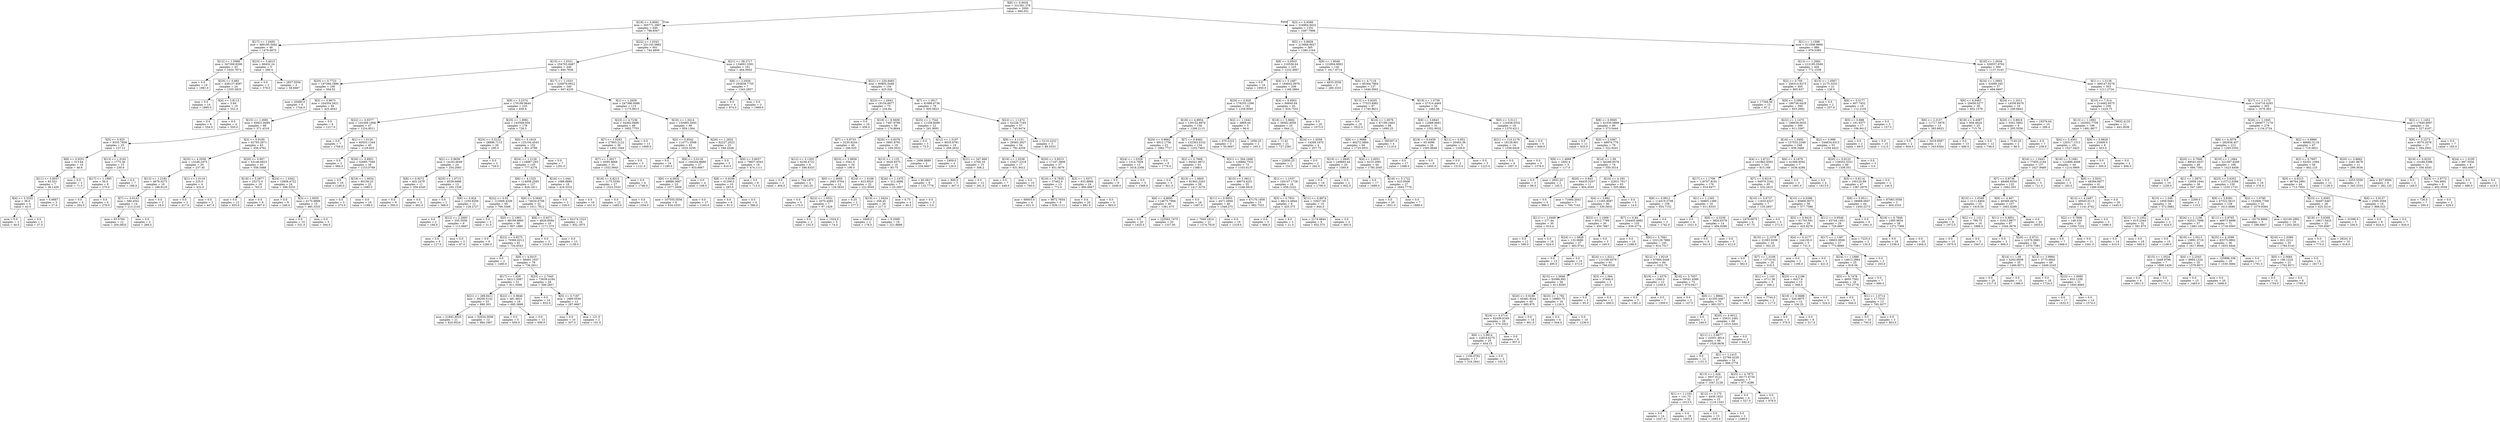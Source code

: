 digraph Tree {
node [shape=box] ;
0 [label="X[8] <= 0.9434\nmse = 331591.378\nsamples = 2000\nvalue = 994.031"] ;
1 [label="X[18] <= 3.8092\nmse = 305771.2907\nsamples = 649\nvalue = 798.8567"] ;
0 -> 1 [labeldistance=2.5, labelangle=45, headlabel="True"] ;
2 [label="X[17] <= 1.0495\nmse = 489185.5482\nsamples = 48\nvalue = 1479.6875"] ;
1 -> 2 ;
3 [label="X[12] <= 1.5988\nmse = 347268.8296\nsamples = 43\nvalue = 1620.7674"] ;
2 -> 3 ;
4 [label="mse = 0.0\nsamples = 19\nvalue = 1981.0"] ;
3 -> 4 ;
5 [label="X[20] <= 0.885\nmse = 438127.4097\nsamples = 24\nvalue = 1335.5833"] ;
3 -> 5 ;
6 [label="mse = 0.0\nsamples = 14\nvalue = 1895.0"] ;
5 -> 6 ;
7 [label="X[4] <= 3.8113\nmse = 3.84\nsamples = 10\nvalue = 552.4"] ;
5 -> 7 ;
8 [label="mse = 0.0\nsamples = 6\nvalue = 554.0"] ;
7 -> 8 ;
9 [label="mse = 0.0\nsamples = 4\nvalue = 550.0"] ;
7 -> 9 ;
10 [label="X[23] <= 3.4015\nmse = 66432.24\nsamples = 5\nvalue = 266.4"] ;
2 -> 10 ;
11 [label="mse = 0.0\nsamples = 2\nvalue = 578.0"] ;
10 -> 11 ;
12 [label="mse = 2837.5556\nsamples = 3\nvalue = 58.6667"] ;
10 -> 12 ;
13 [label="X[22] <= 1.0343\nmse = 251145.0882\nsamples = 601\nvalue = 744.4809"] ;
1 -> 13 ;
14 [label="X[15] <= 1.0321\nmse = 254703.6487\nsamples = 440\nvalue = 846.7636"] ;
13 -> 14 ;
15 [label="X[20] <= 0.7723\nmse = 197384.1896\nsamples = 100\nvalue = 504.52"] ;
14 -> 15 ;
16 [label="mse = 20480.0\nsamples = 6\nvalue = 1744.0"] ;
15 -> 16 ;
17 [label="X[5] <= 0.9673\nmse = 104354.2621\nsamples = 94\nvalue = 425.4043"] ;
15 -> 17 ;
18 [label="X[15] <= 1.0081\nmse = 65831.9499\nsamples = 88\nvalue = 371.4318"] ;
17 -> 18 ;
19 [label="X[5] <= 0.925\nmse = 9333.7856\nsamples = 25\nvalue = 157.12"] ;
18 -> 19 ;
20 [label="X[8] <= 0.9251\nmse = 313.64\nsamples = 10\nvalue = 46.6"] ;
19 -> 20 ;
21 [label="X[11] <= 0.8557\nmse = 83.551\nsamples = 7\nvalue = 36.1429"] ;
20 -> 21 ;
22 [label="X[4] <= 5.3332\nmse = 36.0\nsamples = 4\nvalue = 43.0"] ;
21 -> 22 ;
23 [label="mse = 0.0\nsamples = 2\nvalue = 49.0"] ;
22 -> 23 ;
24 [label="mse = 0.0\nsamples = 2\nvalue = 37.0"] ;
22 -> 24 ;
25 [label="mse = 0.6667\nsamples = 3\nvalue = 27.0"] ;
21 -> 25 ;
26 [label="mse = 0.0\nsamples = 3\nvalue = 71.0"] ;
20 -> 26 ;
27 [label="X[13] <= 1.0191\nmse = 1775.36\nsamples = 15\nvalue = 230.8"] ;
19 -> 27 ;
28 [label="X[17] <= 1.1995\nmse = 36.0\nsamples = 8\nvalue = 270.0"] ;
27 -> 28 ;
29 [label="mse = 0.0\nsamples = 4\nvalue = 264.0"] ;
28 -> 29 ;
30 [label="mse = 0.0\nsamples = 4\nvalue = 276.0"] ;
28 -> 30 ;
31 [label="mse = 0.0\nsamples = 7\nvalue = 186.0"] ;
27 -> 31 ;
32 [label="X[3] <= 0.9185\nmse = 62793.2971\nsamples = 63\nvalue = 456.4762"] ;
18 -> 32 ;
33 [label="X[25] <= 4.3558\nmse = 13248.2475\nsamples = 20\nvalue = 237.45"] ;
32 -> 33 ;
34 [label="X[13] <= 1.2182\nmse = 4676.0273\nsamples = 16\nvalue = 188.8125"] ;
33 -> 34 ;
35 [label="X[7] <= 0.9143\nmse = 580.4541\nsamples = 14\nvalue = 213.2143"] ;
34 -> 35 ;
36 [label="mse = 93.5764\nsamples = 12\nvalue = 204.0833"] ;
35 -> 36 ;
37 [label="mse = 0.0\nsamples = 2\nvalue = 268.0"] ;
35 -> 37 ;
38 [label="mse = 0.0\nsamples = 2\nvalue = 18.0"] ;
34 -> 38 ;
39 [label="X[1] <= 1.0116\nmse = 225.0\nsamples = 4\nvalue = 432.0"] ;
33 -> 39 ;
40 [label="mse = 0.0\nsamples = 2\nvalue = 417.0"] ;
39 -> 40 ;
41 [label="mse = 0.0\nsamples = 2\nvalue = 447.0"] ;
39 -> 41 ;
42 [label="X[20] <= 0.907\nmse = 53146.6923\nsamples = 43\nvalue = 558.3488"] ;
32 -> 42 ;
43 [label="X[18] <= 5.5877\nmse = 25272.0\nsamples = 19\nvalue = 763.0"] ;
42 -> 43 ;
44 [label="mse = 0.0\nsamples = 13\nvalue = 655.0"] ;
43 -> 44 ;
45 [label="mse = 0.0\nsamples = 6\nvalue = 997.0"] ;
43 -> 45 ;
46 [label="X[24] <= 1.0342\nmse = 15808.4722\nsamples = 24\nvalue = 396.3333"] ;
42 -> 46 ;
47 [label="mse = 0.0\nsamples = 9\nvalue = 248.0"] ;
46 -> 47 ;
48 [label="X[3] <= 1.0055\nmse = 4170.8889\nsamples = 15\nvalue = 485.3333"] ;
46 -> 48 ;
49 [label="mse = 0.0\nsamples = 10\nvalue = 531.0"] ;
48 -> 49 ;
50 [label="mse = 0.0\nsamples = 5\nvalue = 394.0"] ;
48 -> 50 ;
51 [label="mse = 0.0\nsamples = 6\nvalue = 1217.0"] ;
17 -> 51 ;
52 [label="X[17] <= 1.1033\nmse = 226979.6912\nsamples = 340\nvalue = 947.4235"] ;
14 -> 52 ;
53 [label="X[9] <= 3.2374\nmse = 176199.9644\nsamples = 225\nvalue = 830.6"] ;
52 -> 53 ;
54 [label="X[22] <= 0.9377\nmse = 103309.1906\nsamples = 47\nvalue = 1224.8511"] ;
53 -> 54 ;
55 [label="mse = 0.0\nsamples = 7\nvalue = 1769.0"] ;
54 -> 55 ;
56 [label="X[1] <= 1.0126\nmse = 60503.1344\nsamples = 40\nvalue = 1129.625"] ;
54 -> 56 ;
57 [label="mse = 0.0\nsamples = 2\nvalue = 684.0"] ;
56 -> 57 ;
58 [label="X[26] <= 0.8951\nmse = 52685.7569\nsamples = 38\nvalue = 1153.0789"] ;
56 -> 58 ;
59 [label="mse = 0.0\nsamples = 16\nvalue = 1246.0"] ;
58 -> 59 ;
60 [label="X[19] <= 1.0034\nmse = 80156.25\nsamples = 22\nvalue = 1085.5"] ;
58 -> 60 ;
61 [label="mse = 0.0\nsamples = 3\nvalue = 373.0"] ;
60 -> 61 ;
62 [label="mse = 0.0\nsamples = 19\nvalue = 1198.0"] ;
60 -> 62 ;
63 [label="X[25] <= 1.9981\nmse = 143568.059\nsamples = 178\nvalue = 726.5"] ;
53 -> 63 ;
64 [label="X[23] <= 5.5122\nmse = 28896.7115\nsamples = 26\nvalue = 290.5"] ;
63 -> 64 ;
65 [label="X[2] <= 0.9658\nmse = 14182.6649\nsamples = 24\nvalue = 254.2083"] ;
64 -> 65 ;
66 [label="X[8] <= 0.9272\nmse = 402.2479\nsamples = 11\nvalue = 359.4545"] ;
65 -> 66 ;
67 [label="mse = 0.0\nsamples = 9\nvalue = 350.0"] ;
66 -> 67 ;
68 [label="mse = 0.0\nsamples = 2\nvalue = 402.0"] ;
66 -> 68 ;
69 [label="X[25] <= 1.0713\nmse = 8539.6686\nsamples = 13\nvalue = 165.1538"] ;
65 -> 69 ;
70 [label="mse = 0.0\nsamples = 2\nvalue = 368.0"] ;
69 -> 70 ;
71 [label="X[8] <= 0.924\nmse = 1250.9256\nsamples = 11\nvalue = 128.2727"] ;
69 -> 71 ;
72 [label="mse = 0.0\nsamples = 2\nvalue = 194.0"] ;
71 -> 72 ;
73 [label="X[12] <= 2.2693\nmse = 355.5556\nsamples = 9\nvalue = 113.6667"] ;
71 -> 73 ;
74 [label="mse = 0.0\nsamples = 6\nvalue = 127.0"] ;
73 -> 74 ;
75 [label="mse = 0.0\nsamples = 3\nvalue = 87.0"] ;
73 -> 75 ;
76 [label="mse = 0.0\nsamples = 2\nvalue = 726.0"] ;
64 -> 76 ;
77 [label="X[0] <= 5.1919\nmse = 125104.4543\nsamples = 152\nvalue = 801.0789"] ;
63 -> 77 ;
78 [label="X[24] <= 1.2128\nmse = 118997.293\nsamples = 145\nvalue = 777.4276"] ;
77 -> 78 ;
79 [label="X[6] <= 4.1325\nmse = 114958.2585\nsamples = 127\nvalue = 828.1811"] ;
78 -> 79 ;
80 [label="X[22] <= 0.92\nmse = 113568.4339\nsamples = 95\nvalue = 766.3368"] ;
79 -> 80 ;
81 [label="mse = 0.0\nsamples = 5\nvalue = 31.0"] ;
80 -> 81 ;
82 [label="X[0] <= 2.1983\nmse = 88168.8865\nsamples = 90\nvalue = 807.1889"] ;
80 -> 82 ;
83 [label="mse = 0.0\nsamples = 9\nvalue = 1280.0"] ;
82 -> 83 ;
84 [label="X[22] <= 0.9275\nmse = 70366.6212\nsamples = 81\nvalue = 754.6543"] ;
82 -> 84 ;
85 [label="mse = 0.0\nsamples = 2\nvalue = 1480.0"] ;
84 -> 85 ;
86 [label="X[9] <= 4.3015\nmse = 58491.1937\nsamples = 79\nvalue = 736.2911"] ;
84 -> 86 ;
87 [label="X[17] <= 1.029\nmse = 34211.3087\nsamples = 51\nvalue = 811.5098"] ;
86 -> 87 ;
88 [label="X[21] <= 289.8411\nmse = 39200.5142\nsamples = 33\nvalue = 880.303"] ;
87 -> 88 ;
89 [label="mse = 21842.9025\nsamples = 21\nvalue = 820.9524"] ;
88 -> 89 ;
90 [label="mse = 52624.3056\nsamples = 12\nvalue = 984.1667"] ;
88 -> 90 ;
91 [label="X[22] <= 0.9646\nmse = 481.6821\nsamples = 18\nvalue = 685.3889"] ;
87 -> 91 ;
92 [label="mse = 0.0\nsamples = 5\nvalue = 650.0"] ;
91 -> 92 ;
93 [label="mse = 0.0\nsamples = 13\nvalue = 699.0"] ;
91 -> 93 ;
94 [label="X[23] <= 2.7045\nmse = 73639.4184\nsamples = 28\nvalue = 599.2857"] ;
86 -> 94 ;
95 [label="mse = 0.0\nsamples = 16\nvalue = 833.0"] ;
94 -> 95 ;
96 [label="X[5] <= 0.7187\nmse = 1889.0556\nsamples = 12\nvalue = 287.6667"] ;
94 -> 96 ;
97 [label="mse = 0.0\nsamples = 10\nvalue = 307.0"] ;
96 -> 97 ;
98 [label="mse = 121.0\nsamples = 2\nvalue = 191.0"] ;
96 -> 98 ;
99 [label="X[6] <= 5.5845\nmse = 74020.6709\nsamples = 32\nvalue = 1011.7812"] ;
79 -> 99 ;
100 [label="X[8] <= 0.9371\nmse = 4826.8594\nsamples = 16\nvalue = 1171.375"] ;
99 -> 100 ;
101 [label="mse = 0.0\nsamples = 3\nvalue = 1316.0"] ;
100 -> 101 ;
102 [label="mse = 0.0\nsamples = 13\nvalue = 1138.0"] ;
100 -> 102 ;
103 [label="mse = 92274.1523\nsamples = 16\nvalue = 852.1875"] ;
99 -> 103 ;
104 [label="X[16] <= 1.044\nmse = 1088.8889\nsamples = 18\nvalue = 419.3333"] ;
78 -> 104 ;
105 [label="mse = 0.0\nsamples = 2\nvalue = 326.0"] ;
104 -> 105 ;
106 [label="mse = 0.0\nsamples = 16\nvalue = 431.0"] ;
104 -> 106 ;
107 [label="mse = 0.0\nsamples = 7\nvalue = 1291.0"] ;
77 -> 107 ;
108 [label="X[1] <= 1.2659\nmse = 247386.0086\nsamples = 115\nvalue = 1175.9913"] ;
52 -> 108 ;
109 [label="X[23] <= 4.7236\nmse = 54362.9496\nsamples = 49\nvalue = 1602.7755"] ;
108 -> 109 ;
110 [label="X[7] <= 1.0283\nmse = 27903.2122\nsamples = 36\nvalue = 1492.1944"] ;
109 -> 110 ;
111 [label="X[7] <= 1.0017\nmse = 6595.8668\nsamples = 31\nvalue = 1552.0645"] ;
110 -> 111 ;
112 [label="X[18] <= 6.8213\nmse = 1175.5556\nsamples = 27\nvalue = 1523.3333"] ;
111 -> 112 ;
113 [label="mse = 0.0\nsamples = 12\nvalue = 1485.0"] ;
112 -> 113 ;
114 [label="mse = 0.0\nsamples = 15\nvalue = 1554.0"] ;
112 -> 114 ;
115 [label="mse = 0.0\nsamples = 4\nvalue = 1746.0"] ;
111 -> 115 ;
116 [label="mse = 0.0\nsamples = 5\nvalue = 1121.0"] ;
110 -> 116 ;
117 [label="mse = 0.0\nsamples = 13\nvalue = 1909.0"] ;
109 -> 117 ;
118 [label="X[16] <= 1.0414\nmse = 155065.2693\nsamples = 66\nvalue = 859.1364"] ;
108 -> 118 ;
119 [label="X[5] <= 0.8542\nmse = 114771.0568\nsamples = 43\nvalue = 1025.3256"] ;
118 -> 119 ;
120 [label="mse = 0.0\nsamples = 16\nvalue = 1180.0"] ;
119 -> 120 ;
121 [label="X[6] <= 5.0118\nmse = 160204.8889\nsamples = 27\nvalue = 933.6667"] ;
119 -> 121 ;
122 [label="X[6] <= 4.0932\nmse = 48886.3667\nsamples = 23\nvalue = 1077.2609"] ;
121 -> 122 ;
123 [label="mse = 107555.5556\nsamples = 6\nvalue = 834.3333"] ;
122 -> 123 ;
124 [label="mse = 0.0\nsamples = 17\nvalue = 1163.0"] ;
122 -> 124 ;
125 [label="mse = 0.0\nsamples = 4\nvalue = 108.0"] ;
121 -> 125 ;
126 [label="X[26] <= 1.2632\nmse = 82227.2023\nsamples = 23\nvalue = 548.4348"] ;
118 -> 126 ;
127 [label="mse = 0.0\nsamples = 5\nvalue = 816.0"] ;
126 -> 127 ;
128 [label="X[9] <= 5.6037\nmse = 79657.6543\nsamples = 18\nvalue = 474.1111"] ;
126 -> 128 ;
129 [label="X[8] <= 0.9189\nmse = 61206.0\nsamples = 10\nvalue = 283.0"] ;
128 -> 129 ;
130 [label="mse = 0.0\nsamples = 6\nvalue = 81.0"] ;
129 -> 130 ;
131 [label="mse = 0.0\nsamples = 4\nvalue = 586.0"] ;
129 -> 131 ;
132 [label="mse = 0.0\nsamples = 8\nvalue = 713.0"] ;
128 -> 132 ;
133 [label="X[21] <= 58.2717\nmse = 134691.3391\nsamples = 161\nvalue = 464.9503"] ;
13 -> 133 ;
134 [label="X[6] <= 2.0456\nmse = 293638.7755\nsamples = 7\nvalue = 1343.2857"] ;
133 -> 134 ;
135 [label="mse = 0.0\nsamples = 4\nvalue = 874.0"] ;
134 -> 135 ;
136 [label="mse = 0.0\nsamples = 3\nvalue = 1969.0"] ;
134 -> 136 ;
137 [label="X[21] <= 220.8483\nmse = 90805.5448\nsamples = 154\nvalue = 425.026"] ;
133 -> 137 ;
138 [label="X[23] <= 1.2843\nmse = 19154.6677\nsamples = 75\nvalue = 234.84"] ;
137 -> 138 ;
139 [label="mse = 0.0\nsamples = 16\nvalue = 456.0"] ;
138 -> 139 ;
140 [label="X[18] <= 8.5609\nmse = 7487.8799\nsamples = 59\nvalue = 174.8644"] ;
138 -> 140 ;
141 [label="X[7] <= 0.8733\nmse = 5230.8244\nsamples = 40\nvalue = 206.025"] ;
140 -> 141 ;
142 [label="X[12] <= 3.1305\nmse = 6238.4722\nsamples = 6\nvalue = 296.8333"] ;
141 -> 142 ;
143 [label="mse = 0.0\nsamples = 2\nvalue = 404.0"] ;
142 -> 143 ;
144 [label="mse = 744.1875\nsamples = 4\nvalue = 243.25"] ;
142 -> 144 ;
145 [label="X[23] <= 3.9858\nmse = 3341.0\nsamples = 34\nvalue = 190.0"] ;
141 -> 145 ;
146 [label="X[0] <= 1.0005\nmse = 2681.0764\nsamples = 12\nvalue = 129.5833"] ;
145 -> 146 ;
147 [label="mse = 0.0\nsamples = 5\nvalue = 175.0"] ;
146 -> 147 ;
148 [label="X[22] <= 1.0551\nmse = 2070.4082\nsamples = 7\nvalue = 97.1429"] ;
146 -> 148 ;
149 [label="mse = 0.0\nsamples = 2\nvalue = 155.0"] ;
148 -> 149 ;
150 [label="mse = 1024.0\nsamples = 5\nvalue = 74.0"] ;
148 -> 150 ;
151 [label="X[16] <= 1.0106\nmse = 623.9525\nsamples = 22\nvalue = 222.9545"] ;
145 -> 151 ;
152 [label="mse = 6.25\nsamples = 2\nvalue = 277.5"] ;
151 -> 152 ;
153 [label="X[19] <= 1.0424\nmse = 358.45\nsamples = 20\nvalue = 217.5"] ;
151 -> 153 ;
154 [label="mse = 1849.0\nsamples = 2\nvalue = 178.0"] ;
153 -> 154 ;
155 [label="mse = 0.2099\nsamples = 18\nvalue = 221.8889"] ;
153 -> 155 ;
156 [label="X[20] <= 0.8378\nmse = 5891.8781\nsamples = 19\nvalue = 109.2632"] ;
140 -> 156 ;
157 [label="X[13] <= 1.135\nmse = 3026.9375\nsamples = 16\nvalue = 85.75"] ;
156 -> 157 ;
158 [label="X[26] <= 1.1475\nmse = 312.4898\nsamples = 7\nvalue = 25.2857"] ;
157 -> 158 ;
159 [label="mse = 6.75\nsamples = 4\nvalue = 40.5"] ;
158 -> 159 ;
160 [label="mse = 0.0\nsamples = 3\nvalue = 5.0"] ;
158 -> 160 ;
161 [label="mse = 83.0617\nsamples = 9\nvalue = 132.7778"] ;
157 -> 161 ;
162 [label="mse = 2496.8889\nsamples = 3\nvalue = 234.6667"] ;
156 -> 162 ;
163 [label="X[7] <= 1.0017\nmse = 91888.6736\nsamples = 79\nvalue = 605.5823"] ;
137 -> 163 ;
164 [label="X[25] <= 1.7542\nmse = 11338.8099\nsamples = 22\nvalue = 241.9091"] ;
163 -> 164 ;
165 [label="mse = 0.0\nsamples = 3\nvalue = 75.0"] ;
164 -> 165 ;
166 [label="X[12] <= 1.5197\nmse = 8035.8781\nsamples = 19\nvalue = 268.2632"] ;
164 -> 166 ;
167 [label="mse = 2409.0\nsamples = 4\nvalue = 126.0"] ;
166 -> 167 ;
168 [label="X[21] <= 347.669\nmse = 2700.16\nsamples = 15\nvalue = 306.2"] ;
166 -> 168 ;
169 [label="mse = 800.0\nsamples = 3\nvalue = 407.0"] ;
168 -> 169 ;
170 [label="mse = 0.0\nsamples = 12\nvalue = 281.0"] ;
168 -> 170 ;
171 [label="X[22] <= 1.1472\nmse = 52228.7165\nsamples = 57\nvalue = 745.9474"] ;
163 -> 171 ;
172 [label="X[9] <= 4.1131\nmse = 29563.3927\nsamples = 54\nvalue = 782.4259"] ;
171 -> 172 ;
173 [label="X[19] <= 1.0338\nmse = 23427.2318\nsamples = 17\nvalue = 631.9412"] ;
172 -> 173 ;
174 [label="mse = 0.0\nsamples = 7\nvalue = 449.0"] ;
173 -> 174 ;
175 [label="mse = 0.0\nsamples = 10\nvalue = 760.0"] ;
173 -> 175 ;
176 [label="X[20] <= 0.8515\nmse = 17197.3806\nsamples = 37\nvalue = 851.5676"] ;
172 -> 176 ;
177 [label="X[10] <= 6.7835\nmse = 37462.0\nsamples = 13\nvalue = 772.0"] ;
176 -> 177 ;
178 [label="mse = 66603.0\nsamples = 4\nvalue = 621.0"] ;
177 -> 178 ;
179 [label="mse = 9872.7654\nsamples = 9\nvalue = 839.1111"] ;
177 -> 179 ;
180 [label="X[3] <= 1.0371\nmse = 933.8889\nsamples = 24\nvalue = 894.6667"] ;
176 -> 180 ;
181 [label="mse = 0.0\nsamples = 20\nvalue = 881.0"] ;
180 -> 181 ;
182 [label="mse = 0.0\nsamples = 4\nvalue = 963.0"] ;
180 -> 182 ;
183 [label="mse = 5110.2222\nsamples = 3\nvalue = 89.3333"] ;
171 -> 183 ;
184 [label="X[3] <= 0.9388\nmse = 316904.9432\nsamples = 1351\nvalue = 1087.7898"] ;
0 -> 184 [labeldistance=2.5, labelangle=-45, headlabel="False"] ;
185 [label="X[5] <= 0.8928\nmse = 215668.6627\nsamples = 365\nvalue = 1380.2164"] ;
184 -> 185 ;
186 [label="X[8] <= 0.9503\nmse = 216536.64\nsamples = 225\nvalue = 1232.4667"] ;
185 -> 186 ;
187 [label="mse = 0.0\nsamples = 19\nvalue = 1950.0"] ;
186 -> 187 ;
188 [label="X[4] <= 5.1687\nmse = 184642.0976\nsamples = 206\nvalue = 1166.2864"] ;
186 -> 188 ;
189 [label="X[20] <= 0.928\nmse = 178255.1596\nsamples = 161\nvalue = 1258.9565"] ;
188 -> 189 ;
190 [label="X[18] <= 4.8954\nmse = 139152.8976\nsamples = 156\nvalue = 1296.2115"] ;
189 -> 190 ;
191 [label="X[20] <= 0.8662\nmse = 6912.1756\nsamples = 22\nvalue = 1682.7727"] ;
190 -> 191 ;
192 [label="X[24] <= 1.0328\nmse = 1514.7929\nsamples = 13\nvalue = 1618.2308"] ;
191 -> 192 ;
193 [label="mse = 0.0\nsamples = 8\nvalue = 1649.0"] ;
192 -> 193 ;
194 [label="mse = 0.0\nsamples = 5\nvalue = 1569.0"] ;
192 -> 194 ;
195 [label="mse = 0.0\nsamples = 9\nvalue = 1776.0"] ;
191 -> 195 ;
196 [label="X[7] <= 0.8482\nmse = 132303.0102\nsamples = 134\nvalue = 1232.7463"] ;
190 -> 196 ;
197 [label="X[2] <= 0.7668\nmse = 94541.9672\nsamples = 61\nvalue = 1388.0"] ;
196 -> 197 ;
198 [label="mse = 0.0\nsamples = 3\nvalue = 821.0"] ;
197 -> 198 ;
199 [label="X[15] <= 1.0605\nmse = 81943.2203\nsamples = 58\nvalue = 1417.3276"] ;
197 -> 199 ;
200 [label="X[6] <= 4.8695\nmse = 114675.7994\nsamples = 40\nvalue = 1381.475"] ;
199 -> 200 ;
201 [label="mse = 0.0\nsamples = 20\nvalue = 1425.0"] ;
200 -> 201 ;
202 [label="mse = 225562.7475\nsamples = 20\nvalue = 1337.95"] ;
200 -> 202 ;
203 [label="mse = 0.0\nsamples = 18\nvalue = 1497.0"] ;
199 -> 203 ;
204 [label="X[21] <= 304.1668\nmse = 126884.7532\nsamples = 73\nvalue = 1103.0137"] ;
196 -> 204 ;
205 [label="X[15] <= 1.0812\nmse = 48074.4251\nsamples = 55\nvalue = 1248.5818"] ;
204 -> 205 ;
206 [label="X[11] <= 0.9853\nmse = 4471.4994\nsamples = 40\nvalue = 1348.275"] ;
205 -> 206 ;
207 [label="mse = 7040.1814\nsamples = 21\nvalue = 1374.7619"] ;
206 -> 207 ;
208 [label="mse = 0.0\nsamples = 19\nvalue = 1319.0"] ;
206 -> 208 ;
209 [label="mse = 67170.1956\nsamples = 15\nvalue = 982.7333"] ;
205 -> 209 ;
210 [label="X[1] <= 1.1537\nmse = 105107.1728\nsamples = 18\nvalue = 658.2222"] ;
204 -> 210 ;
211 [label="X[5] <= 0.7931\nmse = 98114.4844\nsamples = 8\nvalue = 425.375"] ;
210 -> 211 ;
212 [label="mse = 0.0\nsamples = 5\nvalue = 668.0"] ;
211 -> 212 ;
213 [label="mse = 8.0\nsamples = 3\nvalue = 21.0"] ;
211 -> 213 ;
214 [label="X[11] <= 0.9874\nmse = 32627.65\nsamples = 10\nvalue = 844.5"] ;
210 -> 214 ;
215 [label="mse = 2174.4844\nsamples = 8\nvalue = 932.375"] ;
214 -> 215 ;
216 [label="mse = 0.0\nsamples = 2\nvalue = 493.0"] ;
214 -> 216 ;
217 [label="X[2] <= 1.1642\nmse = 3869.44\nsamples = 5\nvalue = 96.6"] ;
189 -> 217 ;
218 [label="mse = 470.2222\nsamples = 3\nvalue = 50.6667"] ;
217 -> 218 ;
219 [label="mse = 1056.25\nsamples = 2\nvalue = 165.5"] ;
217 -> 219 ;
220 [label="X[4] <= 6.6002\nmse = 66840.64\nsamples = 45\nvalue = 834.7333"] ;
188 -> 220 ;
221 [label="X[18] <= 5.6662\nmse = 38562.9056\nsamples = 25\nvalue = 644.12"] ;
220 -> 221 ;
222 [label="mse = 11.61\nsamples = 21\nvalue = 727.2381"] ;
221 -> 222 ;
223 [label="X[24] <= 1.0559\nmse = 14268.1875\nsamples = 4\nvalue = 207.75"] ;
221 -> 223 ;
224 [label="mse = 22650.25\nsamples = 2\nvalue = 153.5"] ;
223 -> 224 ;
225 [label="mse = 0.0\nsamples = 2\nvalue = 262.0"] ;
223 -> 225 ;
226 [label="mse = 0.0\nsamples = 20\nvalue = 1073.0"] ;
220 -> 226 ;
227 [label="X[9] <= 1.8048\nmse = 122804.9063\nsamples = 140\nvalue = 1617.6714"] ;
185 -> 227 ;
228 [label="mse = 4933.5556\nsamples = 3\nvalue = 280.3333"] ;
227 -> 228 ;
229 [label="X[4] <= 4.7118\nmse = 85364.7864\nsamples = 137\nvalue = 1646.9562"] ;
227 -> 229 ;
230 [label="X[13] <= 0.8205\nmse = 77323.4982\nsamples = 87\nvalue = 1740.8621"] ;
229 -> 230 ;
231 [label="mse = 0.0\nsamples = 19\nvalue = 1922.0"] ;
230 -> 231 ;
232 [label="X[16] <= 1.0076\nmse = 87199.2463\nsamples = 68\nvalue = 1690.25"] ;
230 -> 232 ;
233 [label="X[9] <= 1.9688\nmse = 46272.3884\nsamples = 64\nvalue = 1725.9531"] ;
232 -> 233 ;
234 [label="X[19] <= 1.0845\nmse = 109693.44\nsamples = 20\nvalue = 1595.6"] ;
233 -> 234 ;
235 [label="mse = 0.0\nsamples = 18\nvalue = 1706.0"] ;
234 -> 235 ;
236 [label="mse = 0.0\nsamples = 2\nvalue = 602.0"] ;
234 -> 236 ;
237 [label="X[4] <= 2.6051\nmse = 6210.2991\nsamples = 44\nvalue = 1785.2045"] ;
233 -> 237 ;
238 [label="mse = 0.0\nsamples = 17\nvalue = 1689.0"] ;
237 -> 238 ;
239 [label="X[18] <= 5.1722\nmse = 623.9506\nsamples = 27\nvalue = 1845.7778"] ;
237 -> 239 ;
240 [label="mse = 0.0\nsamples = 20\nvalue = 1831.0"] ;
239 -> 240 ;
241 [label="mse = 0.0\nsamples = 7\nvalue = 1888.0"] ;
239 -> 241 ;
242 [label="mse = 395307.0\nsamples = 4\nvalue = 1119.0"] ;
232 -> 242 ;
243 [label="X[19] <= 1.0758\nmse = 57314.4464\nsamples = 50\nvalue = 1483.56"] ;
229 -> 243 ;
244 [label="X[9] <= 5.6843\nmse = 12088.6681\nsamples = 31\nvalue = 1552.9032"] ;
243 -> 244 ;
245 [label="X[18] <= 8.0459\nmse = 65.4098\nsamples = 26\nvalue = 1593.8846"] ;
244 -> 245 ;
246 [label="mse = 0.0\nsamples = 17\nvalue = 1588.0"] ;
245 -> 246 ;
247 [label="mse = 0.0\nsamples = 9\nvalue = 1605.0"] ;
245 -> 247 ;
248 [label="X[11] <= 0.952\nmse = 20463.36\nsamples = 5\nvalue = 1339.8"] ;
244 -> 248 ;
249 [label="mse = 0.0\nsamples = 2\nvalue = 1515.0"] ;
248 -> 249 ;
250 [label="mse = 0.0\nsamples = 3\nvalue = 1223.0"] ;
248 -> 250 ;
251 [label="X[0] <= 3.5111\nmse = 110458.0332\nsamples = 19\nvalue = 1370.4211"] ;
243 -> 251 ;
252 [label="X[21] <= 110.2178\nmse = 18128.801\nsamples = 14\nvalue = 1556.6429"] ;
251 -> 252 ;
253 [label="mse = 0.0\nsamples = 9\nvalue = 1657.0"] ;
252 -> 253 ;
254 [label="mse = 0.0\nsamples = 5\nvalue = 1376.0"] ;
252 -> 254 ;
255 [label="mse = 0.0\nsamples = 5\nvalue = 849.0"] ;
251 -> 255 ;
256 [label="X[1] <= 1.1598\nmse = 311006.9666\nsamples = 986\nvalue = 979.5385"] ;
184 -> 256 ;
257 [label="X[13] <= 1.2662\nmse = 212195.0549\nsamples = 426\nvalue = 772.1338"] ;
256 -> 257 ;
258 [label="X[2] <= 0.759\nmse = 200314.9275\nsamples = 405\nvalue = 805.637"] ;
257 -> 258 ;
259 [label="mse = 17346.56\nsamples = 15\nvalue = 87.2"] ;
258 -> 259 ;
260 [label="X[9] <= 3.0962\nmse = 186736.6429\nsamples = 390\nvalue = 833.2692"] ;
258 -> 260 ;
261 [label="X[8] <= 0.9565\nmse = 61030.0869\nsamples = 90\nvalue = 573.0444"] ;
260 -> 261 ;
262 [label="mse = 0.0\nsamples = 11\nvalue = 933.0"] ;
261 -> 262 ;
263 [label="X[0] <= 2.0367\nmse = 48974.779\nsamples = 79\nvalue = 522.9241"] ;
261 -> 263 ;
264 [label="X[9] <= 1.4668\nmse = 1602.4\nsamples = 5\nvalue = 117.0"] ;
263 -> 264 ;
265 [label="mse = 0.0\nsamples = 3\nvalue = 98.0"] ;
264 -> 265 ;
266 [label="mse = 2652.25\nsamples = 2\nvalue = 145.5"] ;
264 -> 266 ;
267 [label="X[14] <= 1.09\nmse = 40289.9576\nsamples = 74\nvalue = 550.3514"] ;
263 -> 267 ;
268 [label="X[20] <= 0.843\nmse = 64435.5207\nsamples = 11\nvalue = 804.4545"] ;
267 -> 268 ;
269 [label="mse = 0.0\nsamples = 4\nvalue = 986.0"] ;
268 -> 269 ;
270 [label="mse = 71660.2041\nsamples = 7\nvalue = 700.7143"] ;
268 -> 270 ;
271 [label="X[10] <= 4.183\nmse = 22831.7617\nsamples = 63\nvalue = 505.9841"] ;
267 -> 271 ;
272 [label="X[4] <= 3.862\nmse = 11265.8097\nsamples = 60\nvalue = 530.5833"] ;
271 -> 272 ;
273 [label="X[11] <= 1.0408\nmse = 277.44\nsamples = 30\nvalue = 610.4"] ;
272 -> 273 ;
274 [label="mse = 0.0\nsamples = 12\nvalue = 590.0"] ;
273 -> 274 ;
275 [label="mse = 0.0\nsamples = 18\nvalue = 624.0"] ;
273 -> 275 ;
276 [label="X[22] <= 1.1069\nmse = 9512.7789\nsamples = 30\nvalue = 450.7667"] ;
272 -> 276 ;
277 [label="X[24] <= 1.0826\nmse = 132.0686\nsamples = 27\nvalue = 483.0741"] ;
276 -> 277 ;
278 [label="mse = 0.0\nsamples = 13\nvalue = 495.0"] ;
277 -> 278 ;
279 [label="mse = 0.0\nsamples = 14\nvalue = 472.0"] ;
277 -> 279 ;
280 [label="mse = 0.0\nsamples = 3\nvalue = 160.0"] ;
276 -> 280 ;
281 [label="mse = 0.0\nsamples = 3\nvalue = 14.0"] ;
271 -> 281 ;
282 [label="X[22] <= 1.1475\nmse = 198039.0033\nsamples = 300\nvalue = 911.3367"] ;
260 -> 282 ;
283 [label="X[16] <= 1.0492\nmse = 157533.2346\nsamples = 248\nvalue = 838.3468"] ;
282 -> 283 ;
284 [label="X[4] <= 2.8721\nmse = 141863.9393\nsamples = 241\nvalue = 815.166"] ;
283 -> 284 ;
285 [label="X[17] <= 1.1709\nmse = 118707.8191\nsamples = 176\nvalue = 919.6477"] ;
284 -> 285 ;
286 [label="X[8] <= 0.9912\nmse = 114419.5708\nsamples = 158\nvalue = 954.7152"] ;
285 -> 286 ;
287 [label="X[7] <= 0.84\nmse = 104405.4882\nsamples = 155\nvalue = 939.4774"] ;
286 -> 287 ;
288 [label="mse = 0.0\nsamples = 10\nvalue = 1298.0"] ;
287 -> 288 ;
289 [label="X[6] <= 3.7061\nmse = 102129.7866\nsamples = 145\nvalue = 914.7517"] ;
287 -> 289 ;
290 [label="X[24] <= 1.0211\nmse = 111108.4579\nsamples = 61\nvalue = 766.0328"] ;
289 -> 290 ;
291 [label="X[15] <= 1.0646\nmse = 92086.992\nsamples = 56\nvalue = 811.8393"] ;
290 -> 291 ;
292 [label="X[20] <= 0.9189\nmse = 65481.9244\nsamples = 40\nvalue = 685.975"] ;
291 -> 292 ;
293 [label="X[18] <= 4.5714\nmse = 62439.6169\nsamples = 26\nvalue = 570.1923"] ;
292 -> 293 ;
294 [label="X[6] <= 2.9814\nmse = 22819.6275\nsamples = 20\nvalue = 454.15"] ;
293 -> 294 ;
295 [label="mse = 1100.6782\nsamples = 17\nvalue = 516.2941"] ;
294 -> 295 ;
296 [label="mse = 0.0\nsamples = 3\nvalue = 102.0"] ;
294 -> 296 ;
297 [label="mse = 0.0\nsamples = 6\nvalue = 957.0"] ;
293 -> 297 ;
298 [label="mse = 0.0\nsamples = 14\nvalue = 901.0"] ;
292 -> 298 ;
299 [label="X[25] <= 1.782\nmse = 19983.75\nsamples = 16\nvalue = 1126.5"] ;
291 -> 299 ;
300 [label="mse = 0.0\nsamples = 6\nvalue = 944.0"] ;
299 -> 300 ;
301 [label="mse = 0.0\nsamples = 10\nvalue = 1236.0"] ;
299 -> 301 ;
302 [label="X[3] <= 1.064\nmse = 37446.0\nsamples = 5\nvalue = 253.0"] ;
290 -> 302 ;
303 [label="mse = 0.0\nsamples = 3\nvalue = 95.0"] ;
302 -> 303 ;
304 [label="mse = 0.0\nsamples = 2\nvalue = 490.0"] ;
302 -> 304 ;
305 [label="X[12] <= 1.9219\nmse = 67884.5446\nsamples = 84\nvalue = 1022.75"] ;
289 -> 305 ;
306 [label="X[19] <= 1.0279\nmse = 1260.0\nsamples = 12\nvalue = 1339.0"] ;
305 -> 306 ;
307 [label="mse = 0.0\nsamples = 5\nvalue = 1381.0"] ;
306 -> 307 ;
308 [label="mse = 0.0\nsamples = 7\nvalue = 1309.0"] ;
306 -> 308 ;
309 [label="X[18] <= 5.7057\nmse = 59541.4566\nsamples = 72\nvalue = 970.0417"] ;
305 -> 309 ;
310 [label="mse = 0.0\nsamples = 2\nvalue = 147.0"] ;
309 -> 310 ;
311 [label="X[0] <= 1.9964\nmse = 41335.4467\nsamples = 70\nvalue = 993.5571"] ;
309 -> 311 ;
312 [label="mse = 0.0\nsamples = 2\nvalue = 246.0"] ;
311 -> 312 ;
313 [label="X[20] <= 0.9012\nmse = 25631.2481\nsamples = 68\nvalue = 1015.5441"] ;
311 -> 313 ;
314 [label="X[11] <= 0.8677\nmse = 22051.4814\nsamples = 66\nvalue = 1026.8636"] ;
313 -> 314 ;
315 [label="mse = 0.0\nsamples = 12\nvalue = 1151.0"] ;
314 -> 315 ;
316 [label="X[1] <= 1.1415\nmse = 22766.4228\nsamples = 54\nvalue = 999.2778"] ;
314 -> 316 ;
317 [label="X[13] <= 1.026\nmse = 3937.9122\nsamples = 47\nvalue = 1047.2128"] ;
316 -> 317 ;
318 [label="X[1] <= 1.1102\nmse = 141.75\nsamples = 32\nvalue = 1013.5"] ;
317 -> 318 ;
319 [label="mse = 0.0\nsamples = 14\nvalue = 1027.0"] ;
318 -> 319 ;
320 [label="mse = 0.0\nsamples = 18\nvalue = 1003.0"] ;
318 -> 320 ;
321 [label="X[12] <= 3.175\nmse = 4439.1822\nsamples = 15\nvalue = 1119.1333"] ;
317 -> 321 ;
322 [label="mse = 0.0\nsamples = 13\nvalue = 1093.0"] ;
321 -> 322 ;
323 [label="mse = 0.0\nsamples = 2\nvalue = 1289.0"] ;
321 -> 323 ;
324 [label="X[25] <= 4.7875\nmse = 30171.6735\nsamples = 7\nvalue = 677.4286"] ;
316 -> 324 ;
325 [label="mse = 0.0\nsamples = 4\nvalue = 527.0"] ;
324 -> 325 ;
326 [label="mse = 0.0\nsamples = 3\nvalue = 878.0"] ;
324 -> 326 ;
327 [label="mse = 0.0\nsamples = 2\nvalue = 642.0"] ;
313 -> 327 ;
328 [label="mse = 0.0\nsamples = 3\nvalue = 1742.0"] ;
286 -> 328 ;
329 [label="X[1] <= 1.1305\nmse = 50805.1389\nsamples = 18\nvalue = 611.8333"] ;
285 -> 329 ;
330 [label="mse = 0.0\nsamples = 4\nvalue = 1021.0"] ;
329 -> 330 ;
331 [label="X[9] <= 4.3236\nmse = 3820.6378\nsamples = 14\nvalue = 494.9286"] ;
329 -> 331 ;
332 [label="mse = 0.0\nsamples = 9\nvalue = 541.0"] ;
331 -> 332 ;
333 [label="mse = 0.0\nsamples = 5\nvalue = 412.0"] ;
331 -> 333 ;
334 [label="X[7] <= 0.9219\nmse = 94970.3162\nsamples = 65\nvalue = 532.2615"] ;
284 -> 334 ;
335 [label="X[10] <= 5.6737\nmse = 11633.6327\nsamples = 7\nvalue = 155.2857"] ;
334 -> 335 ;
336 [label="mse = 2479.6875\nsamples = 4\nvalue = 67.75"] ;
335 -> 336 ;
337 [label="mse = 0.0\nsamples = 3\nvalue = 272.0"] ;
335 -> 337 ;
338 [label="X[10] <= 4.0396\nmse = 85806.9073\nsamples = 58\nvalue = 577.7586"] ;
334 -> 338 ;
339 [label="X[5] <= 0.9419\nmse = 61703.591\nsamples = 29\nvalue = 425.8276"] ;
338 -> 339 ;
340 [label="X[10] <= 2.1579\nmse = 21083.0208\nsamples = 24\nvalue = 362.25"] ;
339 -> 340 ;
341 [label="mse = 0.0\nsamples = 4\nvalue = 582.0"] ;
340 -> 341 ;
342 [label="X[7] <= 1.0108\nmse = 13710.01\nsamples = 20\nvalue = 318.3"] ;
340 -> 342 ;
343 [label="X[1] <= 1.103\nmse = 4711.36\nsamples = 5\nvalue = 166.2"] ;
342 -> 343 ;
344 [label="mse = 0.0\nsamples = 3\nvalue = 199.0"] ;
343 -> 344 ;
345 [label="mse = 7744.0\nsamples = 2\nvalue = 117.0"] ;
343 -> 345 ;
346 [label="X[25] <= 4.2186\nmse = 6427.6\nsamples = 15\nvalue = 369.0"] ;
342 -> 346 ;
347 [label="X[19] <= 0.9688\nmse = 526.6875\nsamples = 12\nvalue = 330.25"] ;
346 -> 347 ;
348 [label="mse = 0.0\nsamples = 3\nvalue = 370.0"] ;
347 -> 348 ;
349 [label="mse = 0.0\nsamples = 9\nvalue = 317.0"] ;
347 -> 349 ;
350 [label="mse = 0.0\nsamples = 3\nvalue = 524.0"] ;
346 -> 350 ;
351 [label="X[4] <= 6.3177\nmse = 144150.0\nsamples = 5\nvalue = 731.0"] ;
339 -> 351 ;
352 [label="mse = 0.0\nsamples = 2\nvalue = 1196.0"] ;
351 -> 352 ;
353 [label="mse = 0.0\nsamples = 3\nvalue = 421.0"] ;
351 -> 353 ;
354 [label="X[11] <= 0.9546\nmse = 63744.1451\nsamples = 29\nvalue = 729.6897"] ;
338 -> 354 ;
355 [label="X[17] <= 1.1367\nmse = 39603.9506\nsamples = 27\nvalue = 773.8889"] ;
354 -> 355 ;
356 [label="X[24] <= 1.1888\nmse = 14613.2864\nsamples = 25\nvalue = 819.56"] ;
355 -> 356 ;
357 [label="X[5] <= 0.7478\nmse = 4605.7562\nsamples = 18\nvalue = 753.2778"] ;
356 -> 357 ;
358 [label="mse = 0.0\nsamples = 5\nvalue = 644.0"] ;
357 -> 358 ;
359 [label="X[1] <= 1.0714\nmse = 17.7515\nsamples = 13\nvalue = 795.3077"] ;
357 -> 359 ;
360 [label="mse = 0.0\nsamples = 10\nvalue = 793.0"] ;
359 -> 360 ;
361 [label="mse = 0.0\nsamples = 3\nvalue = 803.0"] ;
359 -> 361 ;
362 [label="mse = 0.0\nsamples = 7\nvalue = 990.0"] ;
356 -> 362 ;
363 [label="mse = 0.0\nsamples = 2\nvalue = 203.0"] ;
355 -> 363 ;
364 [label="mse = 7225.0\nsamples = 2\nvalue = 133.0"] ;
354 -> 364 ;
365 [label="X[6] <= 4.1879\nmse = 41569.9592\nsamples = 7\nvalue = 1636.4286"] ;
283 -> 365 ;
366 [label="mse = 0.0\nsamples = 3\nvalue = 1401.0"] ;
365 -> 366 ;
367 [label="mse = 0.0\nsamples = 4\nvalue = 1813.0"] ;
365 -> 367 ;
368 [label="X[2] <= 0.999\nmse = 244634.6313\nsamples = 52\nvalue = 1259.4423"] ;
282 -> 368 ;
369 [label="X[20] <= 0.9122\nmse = 156552.5331\nsamples = 49\nvalue = 1336.551"] ;
368 -> 369 ;
370 [label="X[5] <= 0.8114\nmse = 100120.89\nsamples = 47\nvalue = 1387.2979"] ;
369 -> 370 ;
371 [label="X[8] <= 0.9511\nmse = 38968.0847\nsamples = 44\nvalue = 1450.2273"] ;
370 -> 371 ;
372 [label="mse = 0.0\nsamples = 6\nvalue = 1941.0"] ;
371 -> 372 ;
373 [label="X[18] <= 6.7848\nmse = 1085.9834\nsamples = 38\nvalue = 1372.7368"] ;
371 -> 373 ;
374 [label="mse = 0.0\nsamples = 18\nvalue = 1338.0"] ;
373 -> 374 ;
375 [label="mse = 0.0\nsamples = 20\nvalue = 1404.0"] ;
373 -> 375 ;
376 [label="mse = 87083.5556\nsamples = 3\nvalue = 464.3333"] ;
370 -> 376 ;
377 [label="mse = 0.0\nsamples = 2\nvalue = 144.0"] ;
369 -> 377 ;
378 [label="mse = 0.0\nsamples = 3\nvalue = 0.0"] ;
368 -> 378 ;
379 [label="X[15] <= 1.0567\nmse = 2175.3333\nsamples = 21\nvalue = 126.0"] ;
257 -> 379 ;
380 [label="mse = 0.0\nsamples = 2\nvalue = 257.0"] ;
379 -> 380 ;
381 [label="X[6] <= 5.3177\nmse = 407.7452\nsamples = 19\nvalue = 112.2105"] ;
379 -> 381 ;
382 [label="X[5] <= 0.888\nmse = 191.9377\nsamples = 17\nvalue = 106.9412"] ;
381 -> 382 ;
383 [label="mse = 0.0\nsamples = 2\nvalue = 69.0"] ;
382 -> 383 ;
384 [label="mse = 0.0\nsamples = 15\nvalue = 112.0"] ;
382 -> 384 ;
385 [label="mse = 0.0\nsamples = 2\nvalue = 157.0"] ;
381 -> 385 ;
386 [label="X[16] <= 1.0034\nmse = 328557.9762\nsamples = 560\nvalue = 1137.3143"] ;
256 -> 386 ;
387 [label="X[24] <= 1.0903\nmse = 52099.345\nsamples = 57\nvalue = 484.6667"] ;
386 -> 387 ;
388 [label="X[6] <= 4.9463\nmse = 29458.0277\nsamples = 38\nvalue = 602.1579"] ;
387 -> 388 ;
389 [label="X[6] <= 2.3157\nmse = 11717.5976\nsamples = 13\nvalue = 383.6923"] ;
388 -> 389 ;
390 [label="mse = 0.0\nsamples = 2\nvalue = 604.0"] ;
389 -> 390 ;
391 [label="mse = 3418.9587\nsamples = 11\nvalue = 343.6364"] ;
389 -> 391 ;
392 [label="X[18] <= 4.4087\nmse = 959.4624\nsamples = 25\nvalue = 715.76"] ;
388 -> 392 ;
393 [label="mse = 0.0\nsamples = 13\nvalue = 686.0"] ;
392 -> 393 ;
394 [label="mse = 0.0\nsamples = 12\nvalue = 748.0"] ;
392 -> 394 ;
395 [label="X[24] <= 1.2011\nmse = 14556.8476\nsamples = 19\nvalue = 249.6842"] ;
387 -> 395 ;
396 [label="X[20] <= 0.8818\nmse = 5501.5802\nsamples = 9\nvalue = 205.5556"] ;
395 -> 396 ;
397 [label="mse = 7140.25\nsamples = 2\nvalue = 88.5"] ;
396 -> 397 ;
398 [label="mse = 0.0\nsamples = 7\nvalue = 239.0"] ;
396 -> 398 ;
399 [label="mse = 19376.64\nsamples = 10\nvalue = 289.4"] ;
395 -> 399 ;
400 [label="X[1] <= 1.3138\nmse = 306147.9278\nsamples = 503\nvalue = 1211.2724"] ;
386 -> 400 ;
401 [label="X[10] <= 7.514\nmse = 214482.9575\nsamples = 200\nvalue = 1424.75"] ;
400 -> 401 ;
402 [label="X[13] <= 1.1892\nmse = 163002.7709\nsamples = 189\nvalue = 1481.8677"] ;
401 -> 402 ;
403 [label="X[4] <= 5.4501\nmse = 120317.1313\nsamples = 181\nvalue = 1527.3425"] ;
402 -> 403 ;
404 [label="X[16] <= 1.0443\nmse = 77855.2164\nsamples = 137\nvalue = 1627.9489"] ;
403 -> 404 ;
405 [label="X[7] <= 0.8736\nmse = 48466.6354\nsamples = 132\nvalue = 1662.303"] ;
404 -> 405 ;
406 [label="X[15] <= 1.0349\nmse = 2111.8464\nsamples = 25\nvalue = 1918.56"] ;
405 -> 406 ;
407 [label="mse = 0.0\nsamples = 9\nvalue = 1972.0"] ;
406 -> 407 ;
408 [label="X[2] <= 1.1311\nmse = 789.75\nsamples = 16\nvalue = 1888.5"] ;
406 -> 408 ;
409 [label="mse = 0.0\nsamples = 13\nvalue = 1875.0"] ;
408 -> 409 ;
410 [label="mse = 0.0\nsamples = 3\nvalue = 1947.0"] ;
408 -> 410 ;
411 [label="X[9] <= 4.467\nmse = 40369.4974\nsamples = 107\nvalue = 1602.4299"] ;
405 -> 411 ;
412 [label="X[11] <= 0.8851\nmse = 31613.8877\nsamples = 87\nvalue = 1544.3678"] ;
411 -> 412 ;
413 [label="mse = 0.0\nsamples = 3\nvalue = 806.0"] ;
412 -> 413 ;
414 [label="X[26] <= 0.9721\nmse = 12576.5981\nsamples = 84\nvalue = 1570.7381"] ;
412 -> 414 ;
415 [label="X[14] <= 1.09\nmse = 4202.6939\nsamples = 35\nvalue = 1460.8571"] ;
414 -> 415 ;
416 [label="mse = 0.0\nsamples = 20\nvalue = 1517.0"] ;
415 -> 416 ;
417 [label="mse = 0.0\nsamples = 15\nvalue = 1386.0"] ;
415 -> 417 ;
418 [label="X[12] <= 3.9994\nmse = 3773.6843\nsamples = 49\nvalue = 1649.2245"] ;
414 -> 418 ;
419 [label="mse = 0.0\nsamples = 18\nvalue = 1724.0"] ;
418 -> 419 ;
420 [label="X[22] <= 1.0085\nmse = 833.1238\nsamples = 31\nvalue = 1605.8065"] ;
418 -> 420 ;
421 [label="mse = 0.0\nsamples = 17\nvalue = 1632.0"] ;
420 -> 421 ;
422 [label="mse = 0.0\nsamples = 14\nvalue = 1574.0"] ;
420 -> 422 ;
423 [label="mse = 0.0\nsamples = 20\nvalue = 1855.0"] ;
411 -> 423 ;
424 [label="mse = 0.0\nsamples = 5\nvalue = 721.0"] ;
404 -> 424 ;
425 [label="X[18] <= 5.1681\nmse = 122886.4008\nsamples = 44\nvalue = 1214.0909"] ;
403 -> 425 ;
426 [label="mse = 0.0\nsamples = 3\nvalue = 183.0"] ;
425 -> 426 ;
427 [label="X[0] <= 3.5031\nmse = 48394.6877\nsamples = 41\nvalue = 1289.5366"] ;
425 -> 427 ;
428 [label="X[12] <= 4.2487\nmse = 49545.0113\nsamples = 21\nvalue = 1141.4762"] ;
427 -> 428 ;
429 [label="X[2] <= 0.7808\nmse = 148.534\nsamples = 18\nvalue = 1050.7222"] ;
428 -> 429 ;
430 [label="mse = 0.0\nsamples = 7\nvalue = 1066.0"] ;
429 -> 430 ;
431 [label="mse = 0.0\nsamples = 11\nvalue = 1041.0"] ;
429 -> 431 ;
432 [label="mse = 0.0\nsamples = 3\nvalue = 1686.0"] ;
428 -> 432 ;
433 [label="mse = 0.0\nsamples = 20\nvalue = 1445.0"] ;
427 -> 433 ;
434 [label="X[8] <= 0.9928\nmse = 23409.0\nsamples = 8\nvalue = 453.0"] ;
402 -> 434 ;
435 [label="mse = 0.0\nsamples = 4\nvalue = 300.0"] ;
434 -> 435 ;
436 [label="mse = 0.0\nsamples = 4\nvalue = 606.0"] ;
434 -> 436 ;
437 [label="mse = 79832.4132\nsamples = 11\nvalue = 443.3636"] ;
401 -> 437 ;
438 [label="X[17] <= 1.1172\nmse = 316716.4293\nsamples = 303\nvalue = 1070.363"] ;
400 -> 438 ;
439 [label="X[26] <= 1.1945\nmse = 290877.7179\nsamples = 279\nvalue = 1134.2724"] ;
438 -> 439 ;
440 [label="X[6] <= 4.3078\nmse = 282938.457\nsamples = 212\nvalue = 1265.3302"] ;
439 -> 440 ;
441 [label="X[20] <= 0.7846\nmse = 88541.4537\nsamples = 46\nvalue = 694.7391"] ;
440 -> 441 ;
442 [label="mse = 0.0\nsamples = 10\nvalue = 1226.0"] ;
441 -> 442 ;
443 [label="X[1] <= 1.3973\nmse = 12959.1944\nsamples = 36\nvalue = 547.1667"] ;
441 -> 443 ;
444 [label="X[15] <= 1.046\nmse = 1958.9481\nsamples = 34\nvalue = 572.5882"] ;
443 -> 444 ;
445 [label="X[12] <= 3.1052\nmse = 615.2344\nsamples = 32\nvalue = 581.875"] ;
444 -> 445 ;
446 [label="mse = 0.0\nsamples = 14\nvalue = 610.0"] ;
445 -> 446 ;
447 [label="mse = 0.0\nsamples = 18\nvalue = 560.0"] ;
445 -> 447 ;
448 [label="mse = 0.0\nsamples = 2\nvalue = 424.0"] ;
444 -> 448 ;
449 [label="mse = 2209.0\nsamples = 2\nvalue = 115.0"] ;
443 -> 449 ;
450 [label="X[19] <= 1.1664\nmse = 221587.6206\nsamples = 166\nvalue = 1423.4458"] ;
440 -> 450 ;
451 [label="X[23] <= 3.6352\nmse = 115712.0366\nsamples = 150\nvalue = 1535.1733"] ;
450 -> 451 ;
452 [label="X[9] <= 2.6381\nmse = 67522.5615\nsamples = 128\nvalue = 1613.4688"] ;
451 -> 452 ;
453 [label="X[24] <= 1.1106\nmse = 62521.7698\nsamples = 57\nvalue = 1483.193"] ;
452 -> 453 ;
454 [label="mse = 0.0\nsamples = 15\nvalue = 1106.0"] ;
453 -> 454 ;
455 [label="X[19] <= 1.0513\nmse = 15891.3719\nsamples = 42\nvalue = 1617.9048"] ;
453 -> 455 ;
456 [label="X[15] <= 1.0524\nmse = 2448.9796\nsamples = 7\nvalue = 1808.1429"] ;
455 -> 456 ;
457 [label="mse = 0.0\nsamples = 4\nvalue = 1851.0"] ;
456 -> 457 ;
458 [label="mse = 0.0\nsamples = 3\nvalue = 1751.0"] ;
456 -> 458 ;
459 [label="X[4] <= 2.2543\nmse = 9894.1224\nsamples = 35\nvalue = 1579.8571"] ;
455 -> 459 ;
460 [label="mse = 0.0\nsamples = 15\nvalue = 1465.0"] ;
459 -> 460 ;
461 [label="mse = 0.0\nsamples = 20\nvalue = 1666.0"] ;
459 -> 461 ;
462 [label="X[11] <= 0.8765\nmse = 46973.4898\nsamples = 71\nvalue = 1718.0563"] ;
452 -> 462 ;
463 [label="X[25] <= 4.3599\nmse = 83375.0802\nsamples = 36\nvalue = 1653.4444"] ;
462 -> 463 ;
464 [label="mse = 125896.338\nsamples = 19\nvalue = 1530.3684"] ;
463 -> 464 ;
465 [label="mse = 0.0\nsamples = 17\nvalue = 1791.0"] ;
463 -> 465 ;
466 [label="X[16] <= 1.0389\nmse = 821.2212\nsamples = 35\nvalue = 1784.5143"] ;
462 -> 466 ;
467 [label="X[0] <= 2.0684\nmse = 196.1224\nsamples = 21\nvalue = 1762.8571"] ;
466 -> 467 ;
468 [label="mse = 0.0\nsamples = 15\nvalue = 1754.0"] ;
467 -> 468 ;
469 [label="mse = 0.0\nsamples = 6\nvalue = 1785.0"] ;
467 -> 469 ;
470 [label="mse = 0.0\nsamples = 14\nvalue = 1817.0"] ;
466 -> 470 ;
471 [label="X[2] <= 1.0785\nmse = 152906.7769\nsamples = 22\nvalue = 1079.6364"] ;
451 -> 471 ;
472 [label="mse = 18176.8889\nsamples = 3\nvalue = 296.6667"] ;
471 -> 472 ;
473 [label="mse = 62100.2992\nsamples = 19\nvalue = 1203.2632"] ;
471 -> 473 ;
474 [label="mse = 0.0\nsamples = 16\nvalue = 376.0"] ;
450 -> 474 ;
475 [label="X[2] <= 0.8866\nmse = 89682.5119\nsamples = 67\nvalue = 719.5821"] ;
439 -> 475 ;
476 [label="X[2] <= 0.7697\nmse = 65351.1094\nsamples = 56\nvalue = 802.125"] ;
475 -> 476 ;
477 [label="X[0] <= 4.0315\nmse = 46764.2991\nsamples = 44\nvalue = 713.7955"] ;
476 -> 477 ;
478 [label="X[23] <= 3.4565\nmse = 50497.6467\nsamples = 28\nvalue = 625.3214"] ;
477 -> 478 ;
479 [label="X[18] <= 5.6309\nmse = 18617.5425\nsamples = 23\nvalue = 705.6087"] ;
478 -> 479 ;
480 [label="mse = 0.0\nsamples = 13\nvalue = 773.0"] ;
479 -> 480 ;
481 [label="mse = 29241.0\nsamples = 10\nvalue = 618.0"] ;
479 -> 481 ;
482 [label="mse = 31096.0\nsamples = 5\nvalue = 256.0"] ;
478 -> 482 ;
483 [label="X[6] <= 5.9137\nmse = 2560.3594\nsamples = 16\nvalue = 868.625"] ;
477 -> 483 ;
484 [label="mse = 0.0\nsamples = 9\nvalue = 824.0"] ;
483 -> 484 ;
485 [label="mse = 0.0\nsamples = 7\nvalue = 926.0"] ;
483 -> 485 ;
486 [label="mse = 0.0\nsamples = 12\nvalue = 1126.0"] ;
476 -> 486 ;
487 [label="X[20] <= 0.8662\nmse = 2281.8678\nsamples = 11\nvalue = 299.3636"] ;
475 -> 487 ;
488 [label="mse = 3253.5556\nsamples = 3\nvalue = 345.3333"] ;
487 -> 488 ;
489 [label="mse = 827.8594\nsamples = 8\nvalue = 282.125"] ;
487 -> 489 ;
490 [label="X[2] <= 1.1452\nmse = 17640.9097\nsamples = 24\nvalue = 327.4167"] ;
438 -> 490 ;
491 [label="X[9] <= 3.2273\nmse = 9570.2076\nsamples = 17\nvalue = 394.2941"] ;
490 -> 491 ;
492 [label="X[19] <= 0.9235\nmse = 10189.3388\nsamples = 11\nvalue = 356.4545"] ;
491 -> 492 ;
493 [label="mse = 0.0\nsamples = 2\nvalue = 149.0"] ;
492 -> 493 ;
494 [label="X[23] <= 3.9772\nmse = 764.4691\nsamples = 9\nvalue = 402.5556"] ;
492 -> 494 ;
495 [label="mse = 726.0\nsamples = 7\nvalue = 395.0"] ;
494 -> 495 ;
496 [label="mse = 0.0\nsamples = 2\nvalue = 429.0"] ;
494 -> 496 ;
497 [label="X[24] <= 1.0195\nmse = 997.5556\nsamples = 6\nvalue = 463.6667"] ;
491 -> 497 ;
498 [label="mse = 0.0\nsamples = 4\nvalue = 486.0"] ;
497 -> 498 ;
499 [label="mse = 0.0\nsamples = 2\nvalue = 419.0"] ;
497 -> 499 ;
500 [label="mse = 0.0\nsamples = 7\nvalue = 165.0"] ;
490 -> 500 ;
}